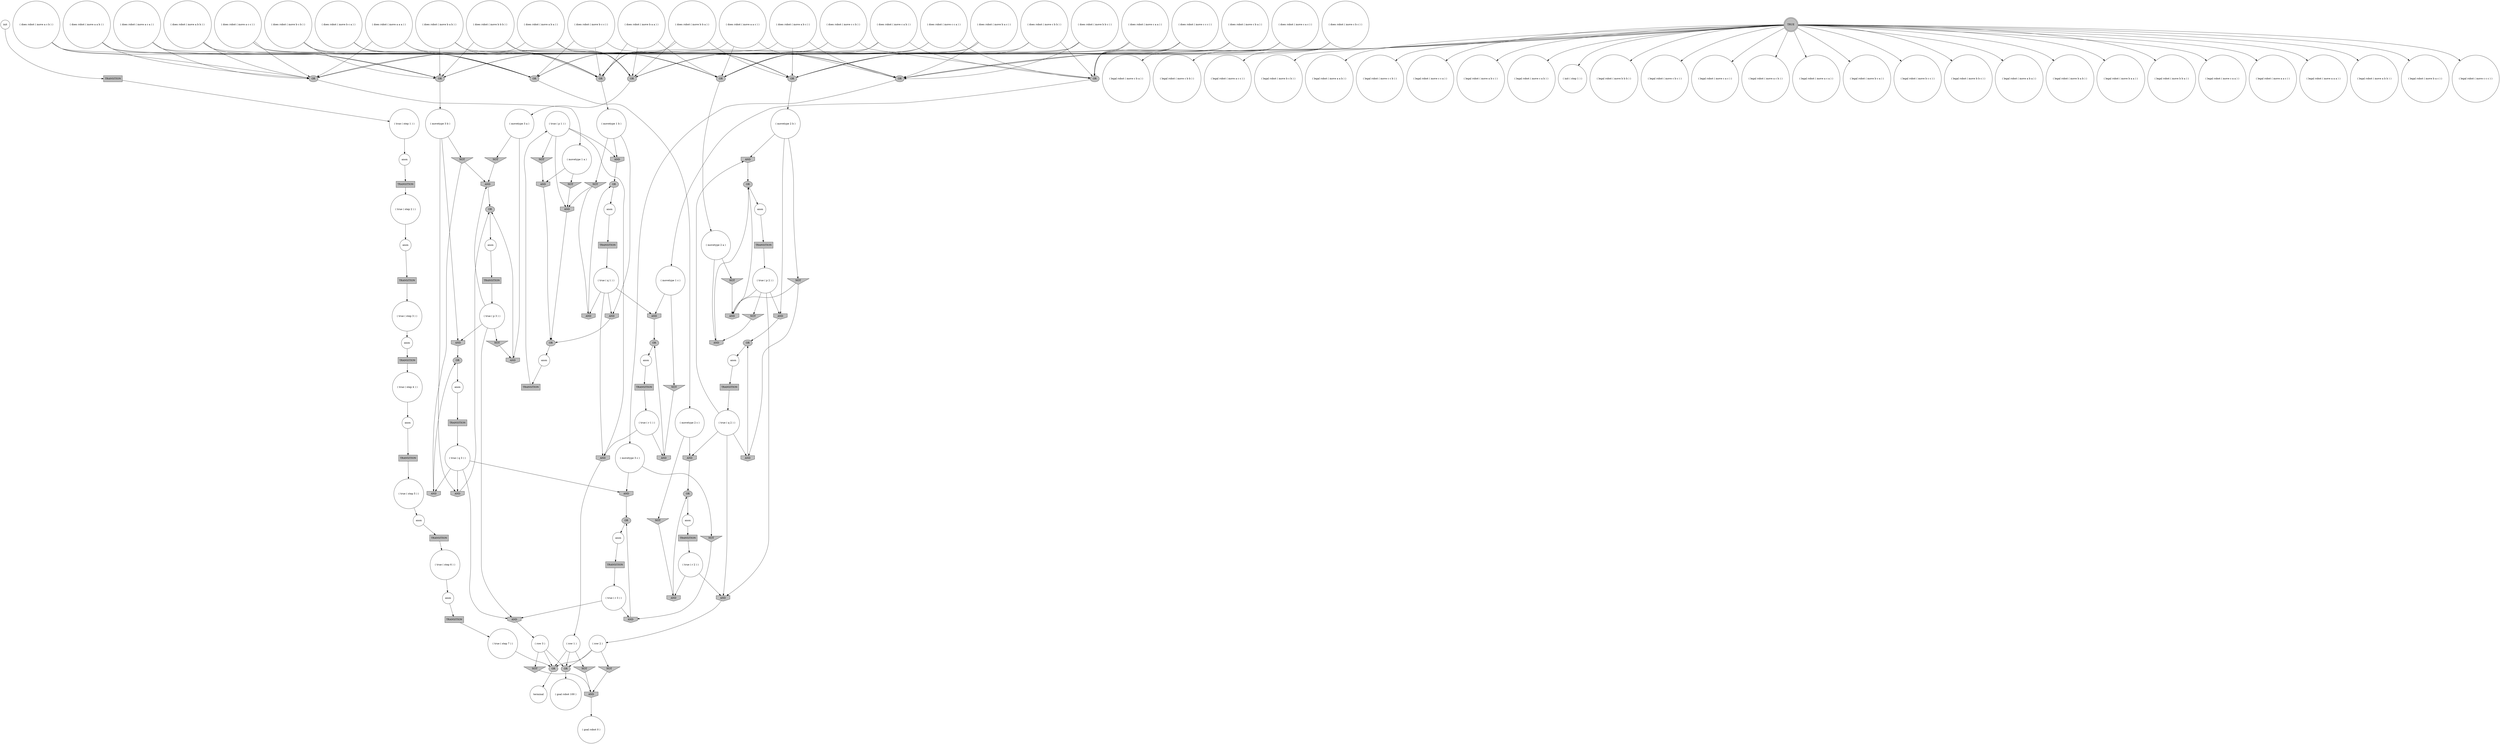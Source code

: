 digraph propNet
{
	"@6c459e44"[shape=circle, style= filled, fillcolor=white, label="init"]; "@6c459e44"->"@611b7970"; 
	"@1c928c90"[shape=circle, style= filled, fillcolor=white, label="anon"]; "@1c928c90"->"@344f538c"; 
	"@4fd4ebd0"[shape=circle, style= filled, fillcolor=white, label="( true ( step 5 ) )"]; "@4fd4ebd0"->"@3e21102e"; 
	"@65fad6fd"[shape=circle, style= filled, fillcolor=white, label="( does robot ( move c a a ) )"]; "@65fad6fd"->"@730fc558"; "@65fad6fd"->"@7658e9a4"; "@65fad6fd"->"@9dc3460"; 
	"@50cfa6c7"[shape=circle, style= filled, fillcolor=white, label="( row 3 )"]; "@50cfa6c7"->"@7028dedc"; "@50cfa6c7"->"@33159aa9"; "@50cfa6c7"->"@7a36dfc"; 
	"@567b3d72"[shape=invtriangle, style= filled, fillcolor=grey, label="NOT"]; "@567b3d72"->"@71d44c67"; "@567b3d72"->"@3394d6e9"; 
	"@104e3f44"[shape=invhouse, style= filled, fillcolor=grey, label="AND"]; "@104e3f44"->"@5e6bb705"; 
	"@45bbb5b7"[shape=ellipse, style= filled, fillcolor=grey, label="OR"]; "@45bbb5b7"->"@51db79e2"; 
	"@651e0310"[shape=circle, style= filled, fillcolor=white, label="( true ( p 1 ) )"]; "@651e0310"->"@19130943"; "@651e0310"->"@a284c7f"; "@651e0310"->"@148c55a1"; "@651e0310"->"@1891aa3f"; 
	"@6bdabad4"[shape=ellipse, style= filled, fillcolor=grey, label="OR"]; "@6bdabad4"->"@211ed961"; 
	"@7ad84ed7"[shape=circle, style= filled, fillcolor=white, label="anon"]; "@7ad84ed7"->"@8e2f89a"; 
	"@2ebc0eb3"[shape=circle, style= filled, fillcolor=white, label="anon"]; "@2ebc0eb3"->"@4743d0e0"; 
	"@3e21102e"[shape=circle, style= filled, fillcolor=white, label="anon"]; "@3e21102e"->"@587ac6ba"; 
	"@45a972b8"[shape=circle, style= filled, fillcolor=white, label="( true ( r 1 ) )"]; "@45a972b8"->"@64083956"; "@45a972b8"->"@1891aa3f"; 
	"@1c9e358f"[shape=circle, style= filled, fillcolor=white, label="anon"]; "@1c9e358f"->"@5d8c33b1"; 
	"@14d343c1"[shape=doublecircle, style= filled, fillcolor=grey, label="TRUE"]; "@14d343c1"->"@4ecad20a"; "@14d343c1"->"@40ccef4c"; "@14d343c1"->"@43244e61"; "@14d343c1"->"@40c5380d"; "@14d343c1"->"@2d63a2ea"; "@14d343c1"->"@3c34f3bb"; "@14d343c1"->"@5bd2c1c4"; "@14d343c1"->"@8785f"; "@14d343c1"->"@62e59bfc"; "@14d343c1"->"@429b6181"; "@14d343c1"->"@55f85a25"; "@14d343c1"->"@221f33c2"; "@14d343c1"->"@149d26d"; "@14d343c1"->"@6a51edf7"; "@14d343c1"->"@eb57292"; "@14d343c1"->"@1d66eb01"; "@14d343c1"->"@1ecbe1e1"; "@14d343c1"->"@fc55e2e"; "@14d343c1"->"@3177b458"; "@14d343c1"->"@3e71e344"; "@14d343c1"->"@14f36106"; "@14d343c1"->"@6537fa01"; "@14d343c1"->"@35a17cd6"; "@14d343c1"->"@2d0cda"; "@14d343c1"->"@75c572bf"; "@14d343c1"->"@78e2933"; "@14d343c1"->"@4131178f"; "@14d343c1"->"@11bf5981"; 
	"@6292e580"[shape=circle, style= filled, fillcolor=white, label="( true ( step 6 ) )"]; "@6292e580"->"@89db03"; 
	"@33b02da3"[shape=circle, style= filled, fillcolor=white, label="( does robot ( move c b b ) )"]; "@33b02da3"->"@c5a80b1"; "@33b02da3"->"@7658e9a4"; "@33b02da3"->"@45bbb5b7"; 
	"@5826e533"[shape=invhouse, style= filled, fillcolor=grey, label="AND"]; "@5826e533"->"@26347870"; 
	"@5bd2c1c4"[shape=circle, style= filled, fillcolor=white, label="( legal robot ( move c c a ) )"]; 
	"@1014916"[shape=circle, style= filled, fillcolor=white, label="( does robot ( move c b a ) )"]; "@1014916"->"@c5a80b1"; "@1014916"->"@7658e9a4"; "@1014916"->"@9dc3460"; 
	"@65e3b3f4"[shape=circle, style= filled, fillcolor=white, label="( does robot ( move a a b ) )"]; "@65e3b3f4"->"@730fc558"; "@65e3b3f4"->"@33ff43e5"; "@65e3b3f4"->"@45bbb5b7"; 
	"@31f8eaef"[shape=circle, style= filled, fillcolor=white, label="( does robot ( move b b b ) )"]; "@31f8eaef"->"@2b594f61"; "@31f8eaef"->"@c5a80b1"; "@31f8eaef"->"@45bbb5b7"; 
	"@221de39"[shape=circle, style= filled, fillcolor=white, label="( movetype 2 c )"]; "@221de39"->"@14cc7b7d"; "@221de39"->"@79296018"; 
	"@62e59bfc"[shape=circle, style= filled, fillcolor=white, label="( legal robot ( move c a b ) )"]; 
	"@3b0aa613"[shape=ellipse, style= filled, fillcolor=grey, label="OR"]; "@3b0aa613"->"@cfe78c9"; 
	"@429b6181"[shape=circle, style= filled, fillcolor=white, label="( init ( step 1 ) )"]; 
	"@33ff43e5"[shape=ellipse, style= filled, fillcolor=grey, label="OR"]; "@33ff43e5"->"@3fd86889"; 
	"@42b7bdac"[shape=invhouse, style= filled, fillcolor=grey, label="AND"]; "@42b7bdac"->"@4d3b69f6"; 
	"@527cb161"[shape=circle, style= filled, fillcolor=white, label="( true ( r 2 ) )"]; "@527cb161"->"@5c4e34e2"; "@527cb161"->"@22322f0f"; 
	"@1242165f"[shape=invhouse, style= filled, fillcolor=grey, label="AND"]; "@1242165f"->"@21232748"; 
	"@74684d76"[shape=circle, style= filled, fillcolor=white, label="( does robot ( move b a c ) )"]; "@74684d76"->"@6e2c134b"; "@74684d76"->"@730fc558"; "@74684d76"->"@2b594f61"; 
	"@7822e03d"[shape=circle, style= filled, fillcolor=white, label="( does robot ( move c a b ) )"]; "@7822e03d"->"@730fc558"; "@7822e03d"->"@7658e9a4"; "@7822e03d"->"@45bbb5b7"; 
	"@2d57da48"[shape=invtriangle, style= filled, fillcolor=grey, label="NOT"]; "@2d57da48"->"@42b7bdac"; 
	"@1f2a0d2"[shape=circle, style= filled, fillcolor=white, label="( movetype 1 c )"]; "@1f2a0d2"->"@1ef834c9"; "@1f2a0d2"->"@9666659"; 
	"@27058c25"[shape=circle, style= filled, fillcolor=white, label="( movetype 1 b )"]; "@27058c25"->"@19130943"; "@27058c25"->"@14edfa71"; "@27058c25"->"@2a66aad9"; 
	"@54fd5cdf"[shape=box, style= filled, fillcolor=grey, label="TRANSITION"]; "@54fd5cdf"->"@256cb701"; 
	"@149d26d"[shape=circle, style= filled, fillcolor=white, label="( legal robot ( move c a c ) )"]; 
	"@78258003"[shape=circle, style= filled, fillcolor=white, label="( does robot ( move c a c ) )"]; "@78258003"->"@6e2c134b"; "@78258003"->"@730fc558"; "@78258003"->"@7658e9a4"; 
	"@4cc3e8e5"[shape=ellipse, style= filled, fillcolor=grey, label="OR"]; "@4cc3e8e5"->"@1b41f5cd"; 
	"@345f0779"[shape=ellipse, style= filled, fillcolor=grey, label="OR"]; "@345f0779"->"@7ad84ed7"; 
	"@7c0d9e2a"[shape=circle, style= filled, fillcolor=white, label="anon"]; "@7c0d9e2a"->"@16673d0a"; 
	"@eb57292"[shape=circle, style= filled, fillcolor=white, label="( legal robot ( move a c a ) )"]; 
	"@5ea82182"[shape=circle, style= filled, fillcolor=white, label="( does robot ( move c c a ) )"]; "@5ea82182"->"@70bc9536"; "@5ea82182"->"@7658e9a4"; "@5ea82182"->"@9dc3460"; 
	"@1ecbe1e1"[shape=circle, style= filled, fillcolor=white, label="( legal robot ( move b c c ) )"]; 
	"@4efe5ed2"[shape=circle, style= filled, fillcolor=white, label="( true ( step 1 ) )"]; "@4efe5ed2"->"@7c0d9e2a"; 
	"@7c184434"[shape=circle, style= filled, fillcolor=white, label="( does robot ( move c b c ) )"]; "@7c184434"->"@6e2c134b"; "@7c184434"->"@c5a80b1"; "@7c184434"->"@7658e9a4"; 
	"@1b4def60"[shape=circle, style= filled, fillcolor=white, label="( row 2 )"]; "@1b4def60"->"@7028dedc"; "@1b4def60"->"@4cd114e6"; "@1b4def60"->"@7a36dfc"; 
	"@148c55a1"[shape=invtriangle, style= filled, fillcolor=grey, label="NOT"]; "@148c55a1"->"@6b4b4fc9"; 
	"@3177b458"[shape=circle, style= filled, fillcolor=white, label="( legal robot ( move a b a ) )"]; 
	"@79296018"[shape=invtriangle, style= filled, fillcolor=grey, label="NOT"]; "@79296018"->"@5c4e34e2"; 
	"@1ef834c9"[shape=invhouse, style= filled, fillcolor=grey, label="AND"]; "@1ef834c9"->"@4cc3e8e5"; 
	"@52c6f19"[shape=circle, style= filled, fillcolor=white, label="( true ( step 4 ) )"]; "@52c6f19"->"@2e1b27da"; 
	"@3e71e344"[shape=circle, style= filled, fillcolor=white, label="( legal robot ( move b a b ) )"]; 
	"@6537fa01"[shape=circle, style= filled, fillcolor=white, label="( legal robot ( move b b a ) )"]; 
	"@cfe78c9"[shape=circle, style= filled, fillcolor=white, label="anon"]; "@cfe78c9"->"@3cb5f30b"; 
	"@4cd114e6"[shape=invtriangle, style= filled, fillcolor=grey, label="NOT"]; "@4cd114e6"->"@5e1034e"; 
	"@2b594f61"[shape=ellipse, style= filled, fillcolor=grey, label="OR"]; "@2b594f61"->"@27058c25"; 
	"@51db79e2"[shape=circle, style= filled, fillcolor=white, label="( movetype 3 b )"]; "@51db79e2"->"@3196e7f4"; "@51db79e2"->"@15018052"; "@51db79e2"->"@567b3d72"; 
	"@22322f0f"[shape=invhouse, style= filled, fillcolor=grey, label="AND"]; "@22322f0f"->"@1b4def60"; 
	"@5d8c33b1"[shape=box, style= filled, fillcolor=grey, label="TRANSITION"]; "@5d8c33b1"->"@33781acd"; 
	"@36733e4d"[shape=invhouse, style= filled, fillcolor=grey, label="AND"]; "@36733e4d"->"@26347870"; 
	"@11bf5981"[shape=circle, style= filled, fillcolor=white, label="( legal robot ( move c c c ) )"]; 
	"@9666659"[shape=invtriangle, style= filled, fillcolor=grey, label="NOT"]; "@9666659"->"@64083956"; 
	"@26347870"[shape=ellipse, style= filled, fillcolor=grey, label="OR"]; "@26347870"->"@1edfb93e"; 
	"@43244e61"[shape=circle, style= filled, fillcolor=white, label="( legal robot ( move a c c ) )"]; 
	"@741f7759"[shape=circle, style= filled, fillcolor=white, label="( movetype 2 b )"]; "@741f7759"->"@591783af"; "@741f7759"->"@6fe5f55e"; "@741f7759"->"@36733e4d"; 
	"@71df8195"[shape=box, style= filled, fillcolor=grey, label="TRANSITION"]; "@71df8195"->"@6d6456f3"; 
	"@7f7e7435"[shape=ellipse, style= filled, fillcolor=grey, label="OR"]; "@7f7e7435"->"@1c0b24ad"; 
	"@6a77b538"[shape=circle, style= filled, fillcolor=white, label="( does robot ( move b a a ) )"]; "@6a77b538"->"@730fc558"; "@6a77b538"->"@2b594f61"; "@6a77b538"->"@9dc3460"; 
	"@19130943"[shape=invhouse, style= filled, fillcolor=grey, label="AND"]; "@19130943"->"@21232748"; 
	"@3fd86889"[shape=circle, style= filled, fillcolor=white, label="( movetype 1 a )"]; "@3fd86889"->"@6b4b4fc9"; "@3fd86889"->"@7667423c"; 
	"@4932a463"[shape=circle, style= filled, fillcolor=white, label="( does robot ( move a b c ) )"]; "@4932a463"->"@6e2c134b"; "@4932a463"->"@33ff43e5"; "@4932a463"->"@c5a80b1"; 
	"@15018052"[shape=invhouse, style= filled, fillcolor=grey, label="AND"]; "@15018052"->"@4d3b69f6"; 
	"@4678982e"[shape=circle, style= filled, fillcolor=white, label="( does robot ( move b b a ) )"]; "@4678982e"->"@2b594f61"; "@4678982e"->"@c5a80b1"; "@4678982e"->"@9dc3460"; 
	"@730fc558"[shape=ellipse, style= filled, fillcolor=grey, label="OR"]; "@730fc558"->"@78e01bb8"; 
	"@a284c7f"[shape=invhouse, style= filled, fillcolor=grey, label="AND"]; "@a284c7f"->"@7f7e7435"; 
	"@8785f"[shape=circle, style= filled, fillcolor=white, label="( legal robot ( move a b c ) )"]; 
	"@78e01bb8"[shape=circle, style= filled, fillcolor=white, label="( movetype 2 a )"]; "@78e01bb8"->"@61e8bfe"; "@78e01bb8"->"@5826e533"; 
	"@1f4bce11"[shape=invtriangle, style= filled, fillcolor=grey, label="NOT"]; "@1f4bce11"->"@328f003e"; 
	"@7667423c"[shape=invtriangle, style= filled, fillcolor=grey, label="NOT"]; "@7667423c"->"@a284c7f"; 
	"@6188ecd4"[shape=circle, style= filled, fillcolor=white, label="( does robot ( move a a c ) )"]; "@6188ecd4"->"@6e2c134b"; "@6188ecd4"->"@730fc558"; "@6188ecd4"->"@33ff43e5"; 
	"@64083956"[shape=invhouse, style= filled, fillcolor=grey, label="AND"]; "@64083956"->"@4cc3e8e5"; 
	"@7a36dfc"[shape=ellipse, style= filled, fillcolor=grey, label="OR"]; "@7a36dfc"->"@7c4a9ec4"; 
	"@7a8c74ec"[shape=circle, style= filled, fillcolor=white, label="anon"]; "@7a8c74ec"->"@71df8195"; 
	"@91b657a"[shape=circle, style= filled, fillcolor=white, label="( does robot ( move a c c ) )"]; "@91b657a"->"@6e2c134b"; "@91b657a"->"@70bc9536"; "@91b657a"->"@33ff43e5"; 
	"@3196e7f4"[shape=invhouse, style= filled, fillcolor=grey, label="AND"]; "@3196e7f4"->"@345f0779"; 
	"@1d66eb01"[shape=circle, style= filled, fillcolor=white, label="( legal robot ( move b c a ) )"]; 
	"@6e2c134b"[shape=ellipse, style= filled, fillcolor=grey, label="OR"]; "@6e2c134b"->"@12cca227"; 
	"@21232748"[shape=ellipse, style= filled, fillcolor=grey, label="OR"]; "@21232748"->"@2ebc0eb3"; 
	"@611b7970"[shape=box, style= filled, fillcolor=grey, label="TRANSITION"]; "@611b7970"->"@4efe5ed2"; 
	"@256cb701"[shape=circle, style= filled, fillcolor=white, label="( true ( step 7 ) )"]; "@256cb701"->"@7a36dfc"; 
	"@60b1b66"[shape=circle, style= filled, fillcolor=white, label="( does robot ( move b c c ) )"]; "@60b1b66"->"@6e2c134b"; "@60b1b66"->"@2b594f61"; "@60b1b66"->"@70bc9536"; 
	"@16673d0a"[shape=box, style= filled, fillcolor=grey, label="TRANSITION"]; "@16673d0a"->"@ad40d1b"; 
	"@5e6bb705"[shape=ellipse, style= filled, fillcolor=grey, label="OR"]; "@5e6bb705"->"@72f1e075"; 
	"@75182f68"[shape=box, style= filled, fillcolor=grey, label="TRANSITION"]; "@75182f68"->"@37e7a924"; 
	"@5e1d5068"[shape=invhouse, style= filled, fillcolor=grey, label="AND"]; "@5e1d5068"->"@50cfa6c7"; 
	"@35a17cd6"[shape=circle, style= filled, fillcolor=white, label="( legal robot ( move c a a ) )"]; 
	"@5cf48b7"[shape=circle, style= filled, fillcolor=white, label="( true ( r 3 ) )"]; "@5cf48b7"->"@328f003e"; "@5cf48b7"->"@5e1d5068"; 
	"@30efea97"[shape=circle, style= filled, fillcolor=white, label="( does robot ( move c c c ) )"]; "@30efea97"->"@6e2c134b"; "@30efea97"->"@70bc9536"; "@30efea97"->"@7658e9a4"; 
	"@8e2f89a"[shape=box, style= filled, fillcolor=grey, label="TRANSITION"]; "@8e2f89a"->"@61a91a37"; 
	"@75c572bf"[shape=circle, style= filled, fillcolor=white, label="( legal robot ( move a a a ) )"]; 
	"@14e64a9d"[shape=circle, style= filled, fillcolor=white, label="( true ( q 1 ) )"]; "@14e64a9d"->"@1ef834c9"; "@14e64a9d"->"@1242165f"; "@14e64a9d"->"@1891aa3f"; "@14e64a9d"->"@2a66aad9"; 
	"@3394d6e9"[shape=invhouse, style= filled, fillcolor=grey, label="AND"]; "@3394d6e9"->"@345f0779"; 
	"@47d676a8"[shape=circle, style= filled, fillcolor=white, label="( does robot ( move a b a ) )"]; "@47d676a8"->"@33ff43e5"; "@47d676a8"->"@c5a80b1"; "@47d676a8"->"@9dc3460"; 
	"@211ed961"[shape=circle, style= filled, fillcolor=white, label="anon"]; "@211ed961"->"@503e3b96"; 
	"@28c280bd"[shape=box, style= filled, fillcolor=grey, label="TRANSITION"]; "@28c280bd"->"@4fd4ebd0"; 
	"@40ccef4c"[shape=circle, style= filled, fillcolor=white, label="( legal robot ( move c b b ) )"]; 
	"@6b4b4fc9"[shape=invhouse, style= filled, fillcolor=grey, label="AND"]; "@6b4b4fc9"->"@7f7e7435"; 
	"@325879db"[shape=circle, style= filled, fillcolor=white, label="( true ( q 2 ) )"]; "@325879db"->"@14cc7b7d"; "@325879db"->"@2252c48e"; "@325879db"->"@22322f0f"; "@325879db"->"@36733e4d"; 
	"@72f1e075"[shape=circle, style= filled, fillcolor=white, label="anon"]; "@72f1e075"->"@69c87320"; 
	"@7b907917"[shape=circle, style= filled, fillcolor=white, label="( row 1 )"]; "@7b907917"->"@7028dedc"; "@7b907917"->"@85723bc"; "@7b907917"->"@7a36dfc"; 
	"@4a245fa3"[shape=invhouse, style= filled, fillcolor=grey, label="AND"]; "@4a245fa3"->"@26347870"; 
	"@2d63a2ea"[shape=circle, style= filled, fillcolor=white, label="( legal robot ( move a a b ) )"]; 
	"@89db03"[shape=circle, style= filled, fillcolor=white, label="anon"]; "@89db03"->"@54fd5cdf"; 
	"@70bc9536"[shape=ellipse, style= filled, fillcolor=grey, label="OR"]; "@70bc9536"->"@221de39"; 
	"@1b41f5cd"[shape=circle, style= filled, fillcolor=white, label="anon"]; "@1b41f5cd"->"@7f9ed602"; 
	"@7c4a9ec4"[shape=circle, style= filled, fillcolor=white, label="terminal"]; 
	"@3c34f3bb"[shape=circle, style= filled, fillcolor=white, label="( legal robot ( move c c b ) )"]; 
	"@483faca8"[shape=circle, style= filled, fillcolor=white, label="( does robot ( move b c b ) )"]; "@483faca8"->"@2b594f61"; "@483faca8"->"@70bc9536"; "@483faca8"->"@45bbb5b7"; 
	"@6d6456f3"[shape=circle, style= filled, fillcolor=white, label="( true ( p 3 ) )"]; "@6d6456f3"->"@3196e7f4"; "@6d6456f3"->"@71d44c67"; "@6d6456f3"->"@5e1d5068"; "@6d6456f3"->"@2d57da48"; 
	"@3dc90050"[shape=circle, style= filled, fillcolor=white, label="( does robot ( move a a a ) )"]; "@3dc90050"->"@730fc558"; "@3dc90050"->"@33ff43e5"; "@3dc90050"->"@9dc3460"; 
	"@7f9ed602"[shape=box, style= filled, fillcolor=grey, label="TRANSITION"]; "@7f9ed602"->"@45a972b8"; 
	"@14edfa71"[shape=invtriangle, style= filled, fillcolor=grey, label="NOT"]; "@14edfa71"->"@a284c7f"; "@14edfa71"->"@1242165f"; 
	"@61a91a37"[shape=circle, style= filled, fillcolor=white, label="( true ( q 3 ) )"]; "@61a91a37"->"@15018052"; "@61a91a37"->"@5e1d5068"; "@61a91a37"->"@104e3f44"; "@61a91a37"->"@3394d6e9"; 
	"@4743d0e0"[shape=box, style= filled, fillcolor=grey, label="TRANSITION"]; "@4743d0e0"->"@14e64a9d"; 
	"@1c0b24ad"[shape=circle, style= filled, fillcolor=white, label="anon"]; "@1c0b24ad"->"@164ec391"; 
	"@6a51edf7"[shape=circle, style= filled, fillcolor=white, label="( legal robot ( move a c b ) )"]; 
	"@503e3b96"[shape=box, style= filled, fillcolor=grey, label="TRANSITION"]; "@503e3b96"->"@527cb161"; 
	"@5c4e34e2"[shape=invhouse, style= filled, fillcolor=grey, label="AND"]; "@5c4e34e2"->"@6bdabad4"; 
	"@1891aa3f"[shape=invhouse, style= filled, fillcolor=grey, label="AND"]; "@1891aa3f"->"@7b907917"; 
	"@5e1034e"[shape=invhouse, style= filled, fillcolor=grey, label="AND"]; "@5e1034e"->"@2af774e"; 
	"@14cc7b7d"[shape=invhouse, style= filled, fillcolor=grey, label="AND"]; "@14cc7b7d"->"@6bdabad4"; 
	"@328f003e"[shape=invhouse, style= filled, fillcolor=grey, label="AND"]; "@328f003e"->"@5e6bb705"; 
	"@71d44c67"[shape=invhouse, style= filled, fillcolor=grey, label="AND"]; "@71d44c67"->"@4d3b69f6"; 
	"@33781acd"[shape=circle, style= filled, fillcolor=white, label="( true ( step 3 ) )"]; "@33781acd"->"@1c928c90"; 
	"@591783af"[shape=invtriangle, style= filled, fillcolor=grey, label="NOT"]; "@591783af"->"@4a245fa3"; "@591783af"->"@2252c48e"; 
	"@6fe5f55e"[shape=invhouse, style= filled, fillcolor=grey, label="AND"]; "@6fe5f55e"->"@3b0aa613"; 
	"@9dc3460"[shape=ellipse, style= filled, fillcolor=grey, label="OR"]; "@9dc3460"->"@6763fbd"; 
	"@33159aa9"[shape=invtriangle, style= filled, fillcolor=grey, label="NOT"]; "@33159aa9"->"@5e1034e"; 
	"@78e2933"[shape=circle, style= filled, fillcolor=white, label="( legal robot ( move a b b ) )"]; 
	"@3cb5f30b"[shape=box, style= filled, fillcolor=grey, label="TRANSITION"]; "@3cb5f30b"->"@325879db"; 
	"@4131178f"[shape=circle, style= filled, fillcolor=white, label="( legal robot ( move b a c ) )"]; 
	"@2a66aad9"[shape=invhouse, style= filled, fillcolor=grey, label="AND"]; "@2a66aad9"->"@7f7e7435"; 
	"@587ac6ba"[shape=box, style= filled, fillcolor=grey, label="TRANSITION"]; "@587ac6ba"->"@6292e580"; 
	"@4ecad20a"[shape=circle, style= filled, fillcolor=white, label="( legal robot ( move c b a ) )"]; 
	"@2e1b27da"[shape=circle, style= filled, fillcolor=white, label="anon"]; "@2e1b27da"->"@28c280bd"; 
	"@37e7a924"[shape=circle, style= filled, fillcolor=white, label="( true ( p 2 ) )"]; "@37e7a924"->"@4a245fa3"; "@37e7a924"->"@6fe5f55e"; "@37e7a924"->"@6922cad9"; "@37e7a924"->"@22322f0f"; 
	"@344f538c"[shape=box, style= filled, fillcolor=grey, label="TRANSITION"]; "@344f538c"->"@52c6f19"; 
	"@40c5380d"[shape=circle, style= filled, fillcolor=white, label="( legal robot ( move b c b ) )"]; 
	"@6763fbd"[shape=circle, style= filled, fillcolor=white, label="( movetype 3 a )"]; "@6763fbd"->"@367768e"; "@6763fbd"->"@42b7bdac"; 
	"@4d3b69f6"[shape=ellipse, style= filled, fillcolor=grey, label="OR"]; "@4d3b69f6"->"@7a8c74ec"; 
	"@ad40d1b"[shape=circle, style= filled, fillcolor=white, label="( true ( step 2 ) )"]; "@ad40d1b"->"@1c9e358f"; 
	"@6f77d2a2"[shape=circle, style= filled, fillcolor=white, label="( goal robot 100 )"]; 
	"@2252c48e"[shape=invhouse, style= filled, fillcolor=grey, label="AND"]; "@2252c48e"->"@3b0aa613"; 
	"@36f1da2c"[shape=circle, style= filled, fillcolor=white, label="( does robot ( move a c a ) )"]; "@36f1da2c"->"@70bc9536"; "@36f1da2c"->"@33ff43e5"; "@36f1da2c"->"@9dc3460"; 
	"@2a2ac2f7"[shape=circle, style= filled, fillcolor=white, label="( does robot ( move c c b ) )"]; "@2a2ac2f7"->"@70bc9536"; "@2a2ac2f7"->"@7658e9a4"; "@2a2ac2f7"->"@45bbb5b7"; 
	"@55f85a25"[shape=circle, style= filled, fillcolor=white, label="( legal robot ( move b b b ) )"]; 
	"@221f33c2"[shape=circle, style= filled, fillcolor=white, label="( legal robot ( move c b c ) )"]; 
	"@164ec391"[shape=box, style= filled, fillcolor=grey, label="TRANSITION"]; "@164ec391"->"@651e0310"; 
	"@52881268"[shape=circle, style= filled, fillcolor=white, label="( does robot ( move a b b ) )"]; "@52881268"->"@33ff43e5"; "@52881268"->"@c5a80b1"; "@52881268"->"@45bbb5b7"; 
	"@61e8bfe"[shape=invtriangle, style= filled, fillcolor=grey, label="NOT"]; "@61e8bfe"->"@4a245fa3"; 
	"@1edfb93e"[shape=circle, style= filled, fillcolor=white, label="anon"]; "@1edfb93e"->"@75182f68"; 
	"@2af774e"[shape=circle, style= filled, fillcolor=white, label="( goal robot 0 )"]; 
	"@3d8b5c6a"[shape=circle, style= filled, fillcolor=white, label="( does robot ( move b a b ) )"]; "@3d8b5c6a"->"@730fc558"; "@3d8b5c6a"->"@2b594f61"; "@3d8b5c6a"->"@45bbb5b7"; 
	"@1ad9bf3a"[shape=circle, style= filled, fillcolor=white, label="( does robot ( move b c a ) )"]; "@1ad9bf3a"->"@2b594f61"; "@1ad9bf3a"->"@70bc9536"; "@1ad9bf3a"->"@9dc3460"; 
	"@69c87320"[shape=box, style= filled, fillcolor=grey, label="TRANSITION"]; "@69c87320"->"@5cf48b7"; 
	"@367768e"[shape=invtriangle, style= filled, fillcolor=grey, label="NOT"]; "@367768e"->"@71d44c67"; 
	"@12cca227"[shape=circle, style= filled, fillcolor=white, label="( movetype 3 c )"]; "@12cca227"->"@104e3f44"; "@12cca227"->"@1f4bce11"; 
	"@85723bc"[shape=invtriangle, style= filled, fillcolor=grey, label="NOT"]; "@85723bc"->"@5e1034e"; 
	"@fc55e2e"[shape=circle, style= filled, fillcolor=white, label="( legal robot ( move b b c ) )"]; 
	"@c5a80b1"[shape=ellipse, style= filled, fillcolor=grey, label="OR"]; "@c5a80b1"->"@741f7759"; 
	"@7028dedc"[shape=ellipse, style= filled, fillcolor=grey, label="OR"]; "@7028dedc"->"@6f77d2a2"; 
	"@14f36106"[shape=circle, style= filled, fillcolor=white, label="( legal robot ( move b a a ) )"]; 
	"@5bab2e5c"[shape=circle, style= filled, fillcolor=white, label="( does robot ( move a c b ) )"]; "@5bab2e5c"->"@70bc9536"; "@5bab2e5c"->"@33ff43e5"; "@5bab2e5c"->"@45bbb5b7"; 
	"@2d0cda"[shape=circle, style= filled, fillcolor=white, label="( legal robot ( move a a c ) )"]; 
	"@31ec3017"[shape=circle, style= filled, fillcolor=white, label="( does robot ( move b b c ) )"]; "@31ec3017"->"@6e2c134b"; "@31ec3017"->"@2b594f61"; "@31ec3017"->"@c5a80b1"; 
	"@6922cad9"[shape=invtriangle, style= filled, fillcolor=grey, label="NOT"]; "@6922cad9"->"@5826e533"; 
	"@7658e9a4"[shape=ellipse, style= filled, fillcolor=grey, label="OR"]; "@7658e9a4"->"@1f2a0d2"; 
}